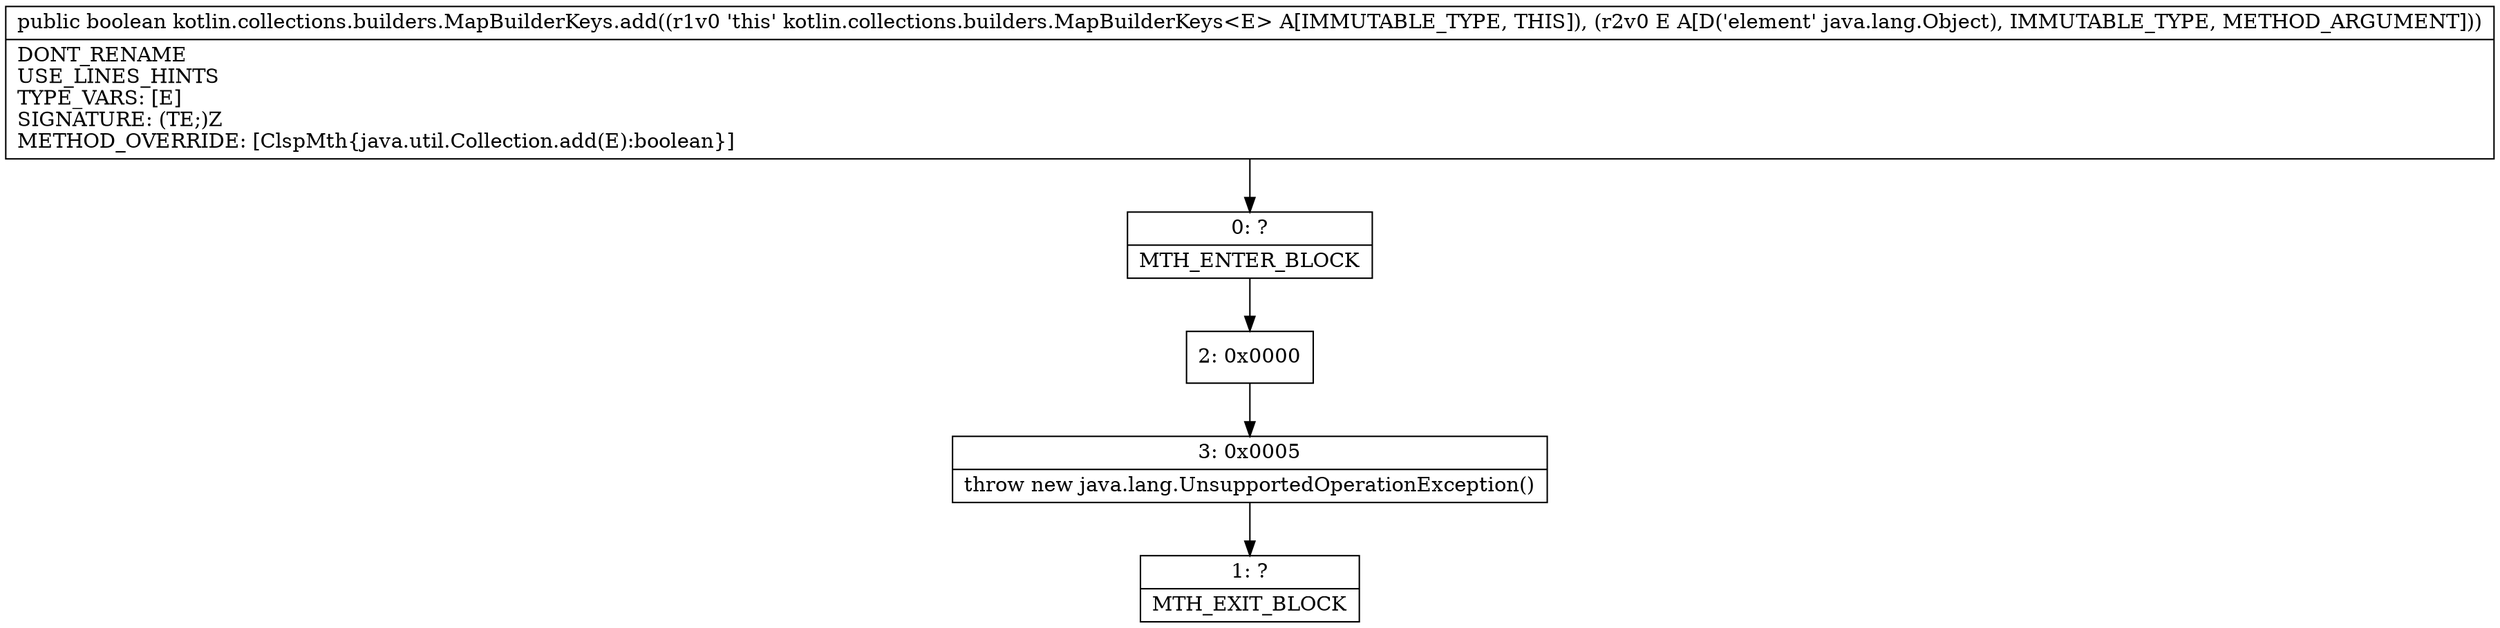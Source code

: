 digraph "CFG forkotlin.collections.builders.MapBuilderKeys.add(Ljava\/lang\/Object;)Z" {
Node_0 [shape=record,label="{0\:\ ?|MTH_ENTER_BLOCK\l}"];
Node_2 [shape=record,label="{2\:\ 0x0000}"];
Node_3 [shape=record,label="{3\:\ 0x0005|throw new java.lang.UnsupportedOperationException()\l}"];
Node_1 [shape=record,label="{1\:\ ?|MTH_EXIT_BLOCK\l}"];
MethodNode[shape=record,label="{public boolean kotlin.collections.builders.MapBuilderKeys.add((r1v0 'this' kotlin.collections.builders.MapBuilderKeys\<E\> A[IMMUTABLE_TYPE, THIS]), (r2v0 E A[D('element' java.lang.Object), IMMUTABLE_TYPE, METHOD_ARGUMENT]))  | DONT_RENAME\lUSE_LINES_HINTS\lTYPE_VARS: [E]\lSIGNATURE: (TE;)Z\lMETHOD_OVERRIDE: [ClspMth\{java.util.Collection.add(E):boolean\}]\l}"];
MethodNode -> Node_0;Node_0 -> Node_2;
Node_2 -> Node_3;
Node_3 -> Node_1;
}

